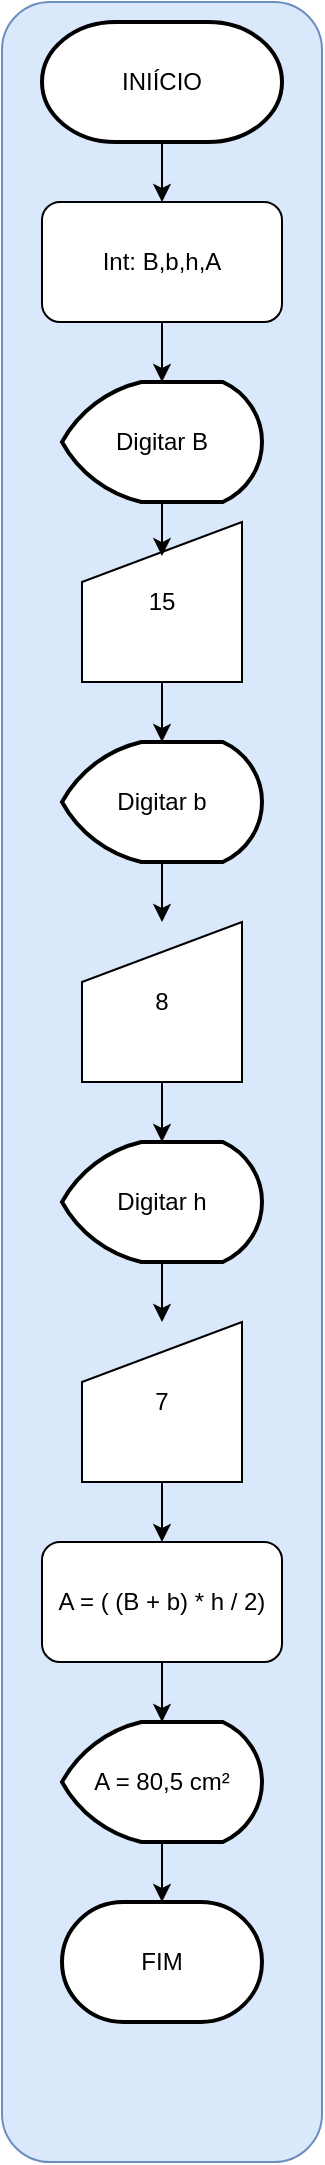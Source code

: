 <mxfile>
    <diagram id="YCCkgQdbygvakr6kUrGI" name="Page-1">
        <mxGraphModel dx="805" dy="604" grid="1" gridSize="10" guides="1" tooltips="1" connect="1" arrows="1" fold="1" page="1" pageScale="1" pageWidth="850" pageHeight="1100" math="0" shadow="0">
            <root>
                <mxCell id="0"/>
                <mxCell id="1" parent="0"/>
                <mxCell id="102" value="" style="rounded=1;whiteSpace=wrap;html=1;fillColor=#dae8fc;strokeColor=#6c8ebf;" vertex="1" parent="1">
                    <mxGeometry x="250" width="160" height="1080" as="geometry"/>
                </mxCell>
                <mxCell id="76" value="" style="edgeStyle=none;html=1;" edge="1" parent="1" source="77" target="83">
                    <mxGeometry relative="1" as="geometry"/>
                </mxCell>
                <mxCell id="77" value="INIÍCIO" style="strokeWidth=2;html=1;shape=mxgraph.flowchart.terminator;whiteSpace=wrap;" vertex="1" parent="1">
                    <mxGeometry x="270" y="10" width="120" height="60" as="geometry"/>
                </mxCell>
                <mxCell id="78" value="FIM" style="strokeWidth=2;html=1;shape=mxgraph.flowchart.terminator;whiteSpace=wrap;" vertex="1" parent="1">
                    <mxGeometry x="280" y="950" width="100" height="60" as="geometry"/>
                </mxCell>
                <mxCell id="79" value="Digitar B" style="strokeWidth=2;html=1;shape=mxgraph.flowchart.display;whiteSpace=wrap;" vertex="1" parent="1">
                    <mxGeometry x="280" y="190" width="100" height="60" as="geometry"/>
                </mxCell>
                <mxCell id="81" value="15" style="shape=manualInput;whiteSpace=wrap;html=1;" vertex="1" parent="1">
                    <mxGeometry x="290" y="260" width="80" height="80" as="geometry"/>
                </mxCell>
                <mxCell id="82" style="edgeStyle=none;html=1;exitX=0.5;exitY=1;exitDx=0;exitDy=0;exitPerimeter=0;entryX=0.5;entryY=0.213;entryDx=0;entryDy=0;entryPerimeter=0;" edge="1" parent="1" source="79" target="81">
                    <mxGeometry relative="1" as="geometry"/>
                </mxCell>
                <mxCell id="83" value="Int: B,b,h,A" style="rounded=1;whiteSpace=wrap;html=1;" vertex="1" parent="1">
                    <mxGeometry x="270" y="100" width="120" height="60" as="geometry"/>
                </mxCell>
                <mxCell id="84" style="edgeStyle=none;html=1;entryX=0.5;entryY=0;entryDx=0;entryDy=0;entryPerimeter=0;" edge="1" parent="1" source="83" target="79">
                    <mxGeometry relative="1" as="geometry"/>
                </mxCell>
                <mxCell id="95" style="edgeStyle=none;html=1;entryX=0.5;entryY=0;entryDx=0;entryDy=0;" edge="1" parent="1" source="87" target="94">
                    <mxGeometry relative="1" as="geometry"/>
                </mxCell>
                <mxCell id="87" value="Digitar h" style="strokeWidth=2;html=1;shape=mxgraph.flowchart.display;whiteSpace=wrap;" vertex="1" parent="1">
                    <mxGeometry x="280" y="570" width="100" height="60" as="geometry"/>
                </mxCell>
                <mxCell id="92" style="edgeStyle=none;html=1;entryX=0.5;entryY=0;entryDx=0;entryDy=0;" edge="1" parent="1" source="89" target="91">
                    <mxGeometry relative="1" as="geometry"/>
                </mxCell>
                <mxCell id="89" value="Digitar b" style="strokeWidth=2;html=1;shape=mxgraph.flowchart.display;whiteSpace=wrap;" vertex="1" parent="1">
                    <mxGeometry x="280" y="370" width="100" height="60" as="geometry"/>
                </mxCell>
                <mxCell id="90" style="edgeStyle=none;html=1;entryX=0.5;entryY=0;entryDx=0;entryDy=0;entryPerimeter=0;" edge="1" parent="1" source="81" target="89">
                    <mxGeometry relative="1" as="geometry"/>
                </mxCell>
                <mxCell id="91" value="8" style="shape=manualInput;whiteSpace=wrap;html=1;" vertex="1" parent="1">
                    <mxGeometry x="290" y="460" width="80" height="80" as="geometry"/>
                </mxCell>
                <mxCell id="93" style="edgeStyle=none;html=1;entryX=0.5;entryY=0;entryDx=0;entryDy=0;entryPerimeter=0;" edge="1" parent="1" source="91" target="87">
                    <mxGeometry relative="1" as="geometry"/>
                </mxCell>
                <mxCell id="97" style="edgeStyle=none;html=1;entryX=0.5;entryY=0;entryDx=0;entryDy=0;" edge="1" parent="1" source="94" target="96">
                    <mxGeometry relative="1" as="geometry"/>
                </mxCell>
                <mxCell id="94" value="7" style="shape=manualInput;whiteSpace=wrap;html=1;" vertex="1" parent="1">
                    <mxGeometry x="290" y="660" width="80" height="80" as="geometry"/>
                </mxCell>
                <mxCell id="100" style="edgeStyle=none;html=1;" edge="1" parent="1" source="96" target="99">
                    <mxGeometry relative="1" as="geometry"/>
                </mxCell>
                <mxCell id="96" value="A = ( (B + b) * h / 2)" style="rounded=1;whiteSpace=wrap;html=1;" vertex="1" parent="1">
                    <mxGeometry x="270" y="770" width="120" height="60" as="geometry"/>
                </mxCell>
                <mxCell id="99" value="A =&amp;nbsp;80,5 cm²" style="strokeWidth=2;html=1;shape=mxgraph.flowchart.display;whiteSpace=wrap;" vertex="1" parent="1">
                    <mxGeometry x="280" y="860" width="100" height="60" as="geometry"/>
                </mxCell>
                <mxCell id="101" style="edgeStyle=none;html=1;entryX=0.5;entryY=0;entryDx=0;entryDy=0;entryPerimeter=0;" edge="1" parent="1" source="99" target="78">
                    <mxGeometry relative="1" as="geometry"/>
                </mxCell>
            </root>
        </mxGraphModel>
    </diagram>
</mxfile>